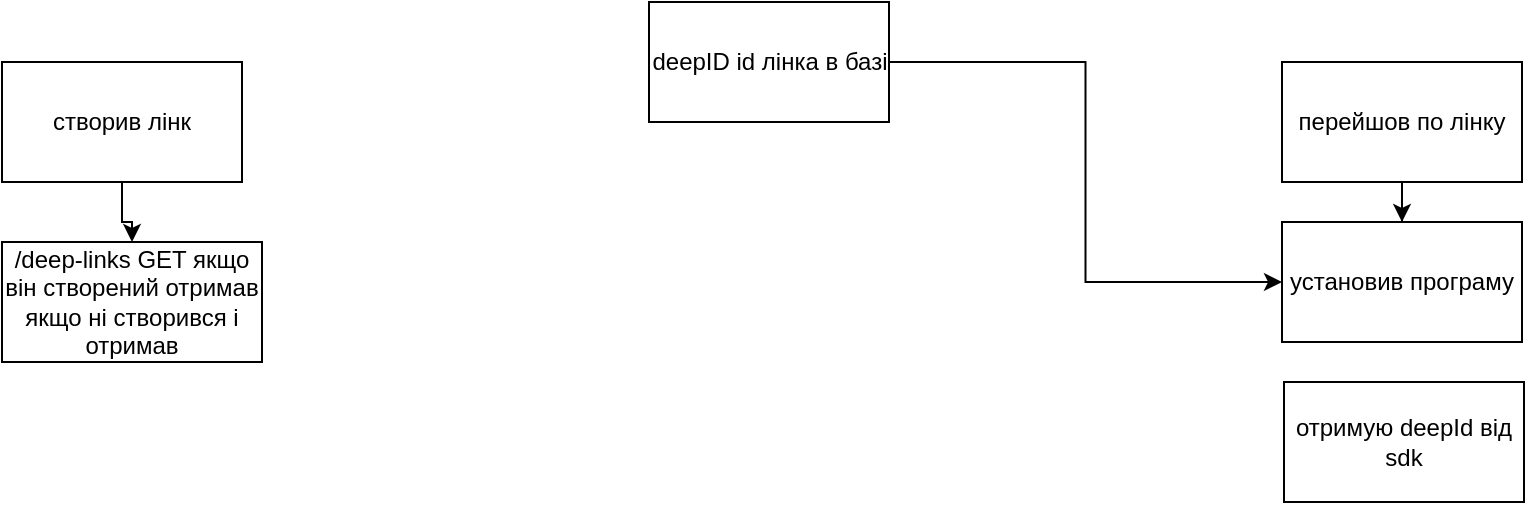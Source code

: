 <mxfile version="26.0.4">
  <diagram name="Сторінка-1" id="tiGgTBYrbzyOw9EDbtSv">
    <mxGraphModel dx="1194" dy="619" grid="1" gridSize="10" guides="1" tooltips="1" connect="1" arrows="1" fold="1" page="1" pageScale="1" pageWidth="827" pageHeight="1169" math="0" shadow="0">
      <root>
        <mxCell id="0" />
        <mxCell id="1" parent="0" />
        <mxCell id="uTFoMUdclXn3XAftul-3-5" value="" style="edgeStyle=orthogonalEdgeStyle;rounded=0;orthogonalLoop=1;jettySize=auto;html=1;" edge="1" parent="1" source="uTFoMUdclXn3XAftul-3-1" target="uTFoMUdclXn3XAftul-3-3">
          <mxGeometry relative="1" as="geometry" />
        </mxCell>
        <mxCell id="uTFoMUdclXn3XAftul-3-1" value="створив лінк" style="rounded=0;whiteSpace=wrap;html=1;" vertex="1" parent="1">
          <mxGeometry x="30" y="40" width="120" height="60" as="geometry" />
        </mxCell>
        <mxCell id="uTFoMUdclXn3XAftul-3-7" value="" style="edgeStyle=orthogonalEdgeStyle;rounded=0;orthogonalLoop=1;jettySize=auto;html=1;" edge="1" parent="1" source="uTFoMUdclXn3XAftul-3-2" target="uTFoMUdclXn3XAftul-3-6">
          <mxGeometry relative="1" as="geometry" />
        </mxCell>
        <mxCell id="uTFoMUdclXn3XAftul-3-2" value="перейшов по лінку" style="rounded=0;whiteSpace=wrap;html=1;" vertex="1" parent="1">
          <mxGeometry x="670" y="40" width="120" height="60" as="geometry" />
        </mxCell>
        <mxCell id="uTFoMUdclXn3XAftul-3-3" value="/deep-links GET якщо він створений отримав якщо ні створився і отримав" style="rounded=0;whiteSpace=wrap;html=1;" vertex="1" parent="1">
          <mxGeometry x="30" y="130" width="130" height="60" as="geometry" />
        </mxCell>
        <mxCell id="uTFoMUdclXn3XAftul-3-6" value="установив програму " style="rounded=0;whiteSpace=wrap;html=1;" vertex="1" parent="1">
          <mxGeometry x="670" y="120" width="120" height="60" as="geometry" />
        </mxCell>
        <mxCell id="uTFoMUdclXn3XAftul-3-8" value="отримую deepId від sdk " style="rounded=0;whiteSpace=wrap;html=1;" vertex="1" parent="1">
          <mxGeometry x="671" y="200" width="120" height="60" as="geometry" />
        </mxCell>
        <mxCell id="uTFoMUdclXn3XAftul-3-10" style="edgeStyle=orthogonalEdgeStyle;rounded=0;orthogonalLoop=1;jettySize=auto;html=1;entryX=0;entryY=0.5;entryDx=0;entryDy=0;" edge="1" parent="1" source="uTFoMUdclXn3XAftul-3-9" target="uTFoMUdclXn3XAftul-3-6">
          <mxGeometry relative="1" as="geometry" />
        </mxCell>
        <mxCell id="uTFoMUdclXn3XAftul-3-9" value="deepID id лінка в базі" style="rounded=0;whiteSpace=wrap;html=1;" vertex="1" parent="1">
          <mxGeometry x="353.5" y="10" width="120" height="60" as="geometry" />
        </mxCell>
      </root>
    </mxGraphModel>
  </diagram>
</mxfile>
